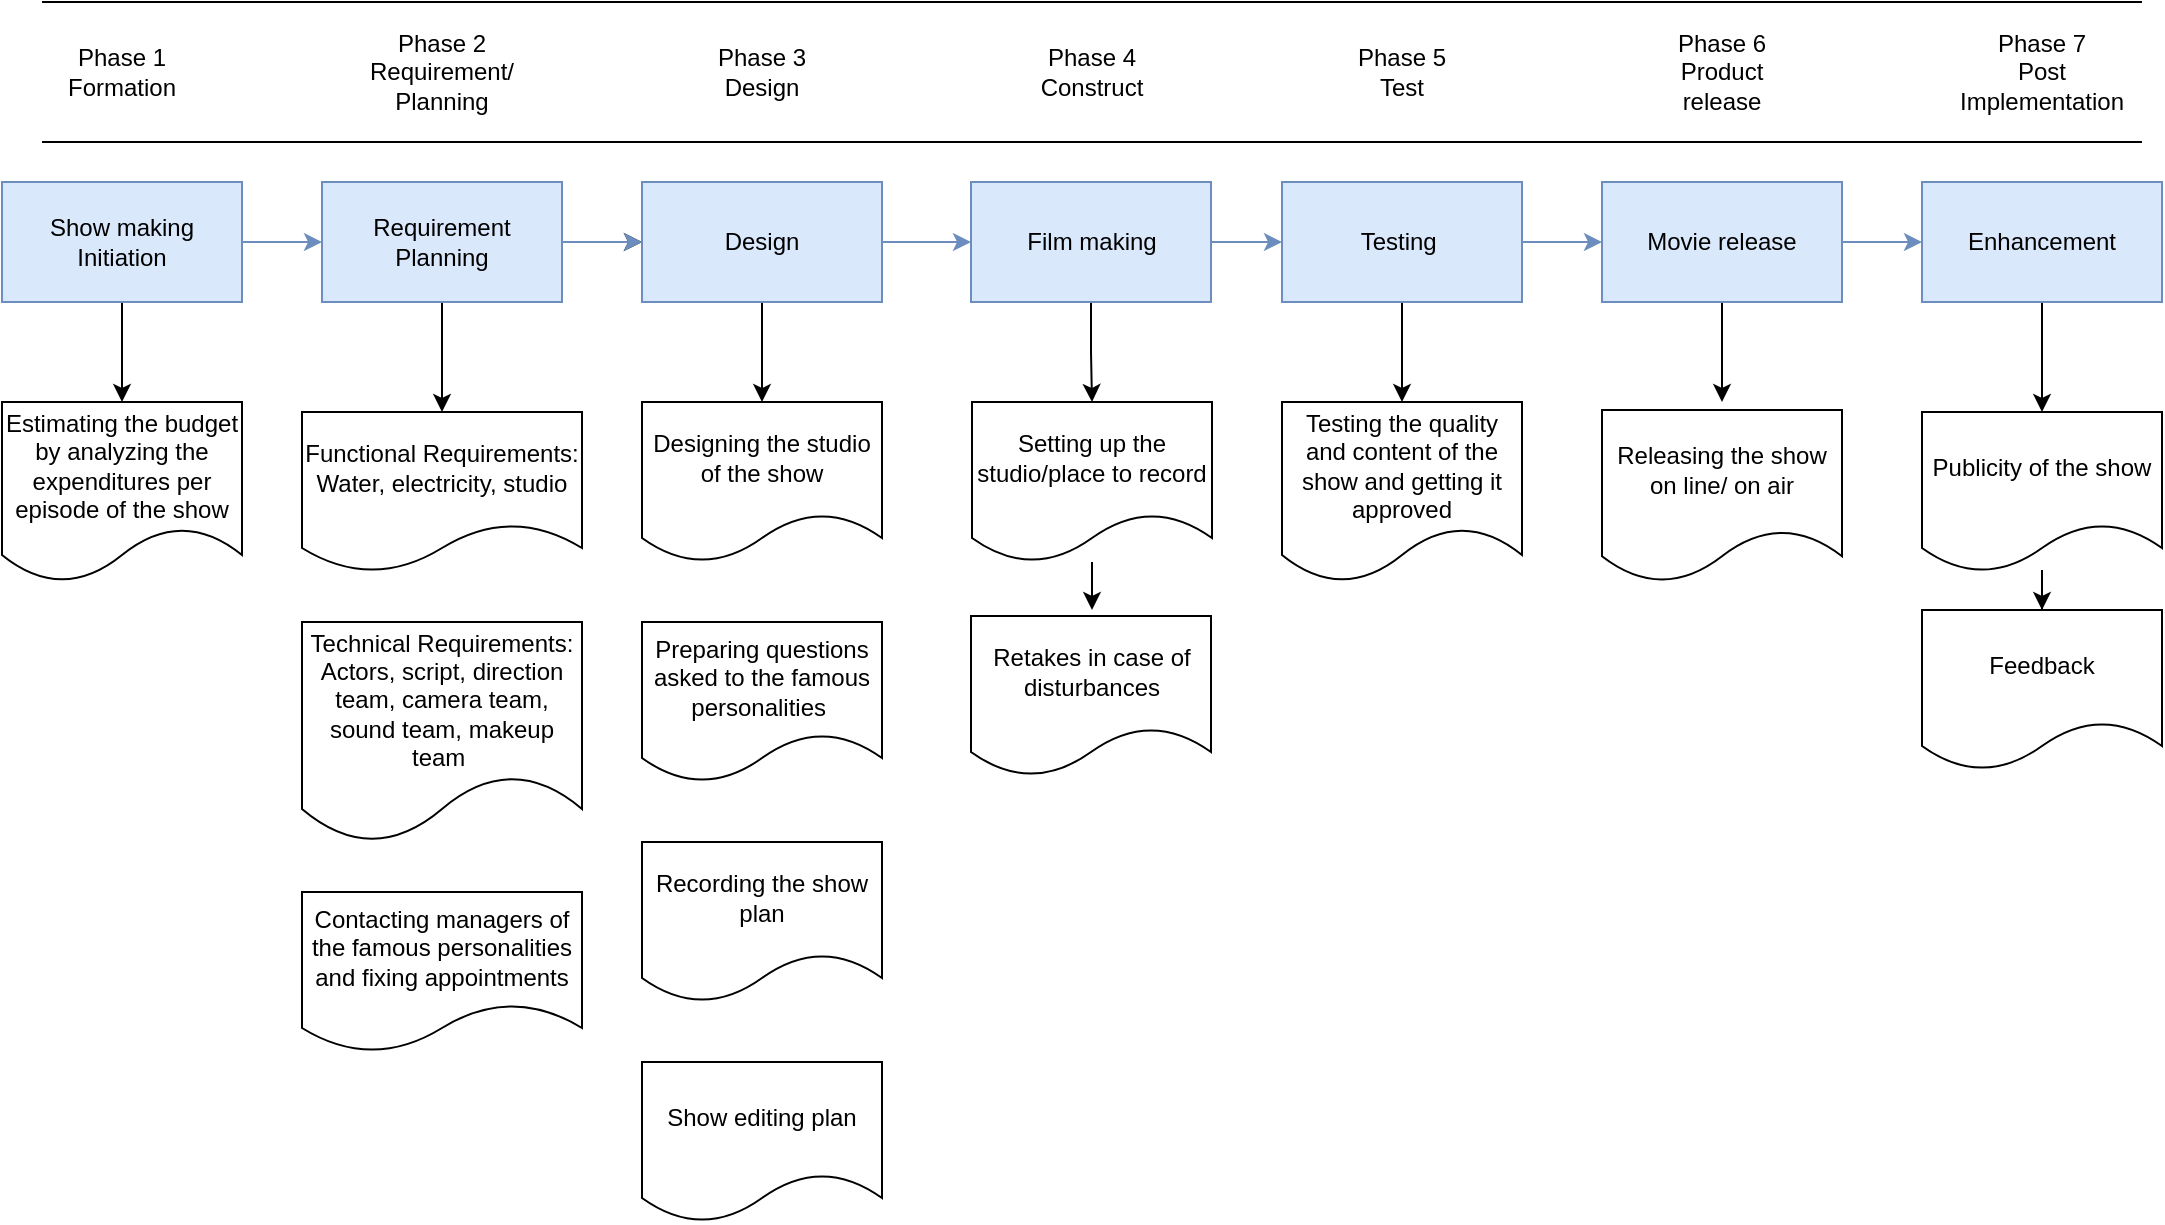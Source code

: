 <mxfile version="17.4.0" type="github">
  <diagram id="zHL9Ux5KVUl5C5yQYTjW" name="Page-1">
    <mxGraphModel dx="1278" dy="589" grid="1" gridSize="10" guides="1" tooltips="1" connect="1" arrows="1" fold="1" page="1" pageScale="1" pageWidth="850" pageHeight="1100" math="0" shadow="0">
      <root>
        <mxCell id="0" />
        <mxCell id="1" parent="0" />
        <mxCell id="7P6gkxn4acNZvpEy9sLz-1" value="" style="edgeStyle=orthogonalEdgeStyle;rounded=0;orthogonalLoop=1;jettySize=auto;html=1;fillColor=#dae8fc;strokeColor=#6c8ebf;" parent="1" source="7P6gkxn4acNZvpEy9sLz-3" target="7P6gkxn4acNZvpEy9sLz-7" edge="1">
          <mxGeometry relative="1" as="geometry" />
        </mxCell>
        <mxCell id="7P6gkxn4acNZvpEy9sLz-2" value="" style="edgeStyle=orthogonalEdgeStyle;rounded=0;orthogonalLoop=1;jettySize=auto;html=1;" parent="1" source="7P6gkxn4acNZvpEy9sLz-3" target="7P6gkxn4acNZvpEy9sLz-11" edge="1">
          <mxGeometry relative="1" as="geometry" />
        </mxCell>
        <mxCell id="7P6gkxn4acNZvpEy9sLz-3" value="Show making Initiation" style="rounded=0;whiteSpace=wrap;html=1;fillColor=#dae8fc;strokeColor=#6c8ebf;" parent="1" vertex="1">
          <mxGeometry x="40" y="200" width="120" height="60" as="geometry" />
        </mxCell>
        <mxCell id="7P6gkxn4acNZvpEy9sLz-4" value="" style="edgeStyle=orthogonalEdgeStyle;rounded=0;orthogonalLoop=1;jettySize=auto;html=1;" parent="1" source="7P6gkxn4acNZvpEy9sLz-7" target="7P6gkxn4acNZvpEy9sLz-10" edge="1">
          <mxGeometry relative="1" as="geometry" />
        </mxCell>
        <mxCell id="7P6gkxn4acNZvpEy9sLz-5" value="" style="edgeStyle=orthogonalEdgeStyle;rounded=0;orthogonalLoop=1;jettySize=auto;html=1;" parent="1" source="7P6gkxn4acNZvpEy9sLz-7" target="7P6gkxn4acNZvpEy9sLz-13" edge="1">
          <mxGeometry relative="1" as="geometry" />
        </mxCell>
        <mxCell id="7P6gkxn4acNZvpEy9sLz-6" value="" style="edgeStyle=orthogonalEdgeStyle;rounded=0;orthogonalLoop=1;jettySize=auto;html=1;fillColor=#dae8fc;strokeColor=#6c8ebf;" parent="1" source="7P6gkxn4acNZvpEy9sLz-7" target="7P6gkxn4acNZvpEy9sLz-10" edge="1">
          <mxGeometry relative="1" as="geometry" />
        </mxCell>
        <mxCell id="7P6gkxn4acNZvpEy9sLz-7" value="Requirement&lt;br&gt;Planning" style="rounded=0;whiteSpace=wrap;html=1;fillColor=#dae8fc;strokeColor=#6c8ebf;" parent="1" vertex="1">
          <mxGeometry x="200" y="200" width="120" height="60" as="geometry" />
        </mxCell>
        <mxCell id="7P6gkxn4acNZvpEy9sLz-8" value="" style="edgeStyle=orthogonalEdgeStyle;rounded=0;orthogonalLoop=1;jettySize=auto;html=1;" parent="1" source="7P6gkxn4acNZvpEy9sLz-10" target="7P6gkxn4acNZvpEy9sLz-18" edge="1">
          <mxGeometry relative="1" as="geometry" />
        </mxCell>
        <mxCell id="7P6gkxn4acNZvpEy9sLz-9" value="" style="edgeStyle=orthogonalEdgeStyle;rounded=0;orthogonalLoop=1;jettySize=auto;html=1;fillColor=#dae8fc;strokeColor=#6c8ebf;" parent="1" source="7P6gkxn4acNZvpEy9sLz-10" target="7P6gkxn4acNZvpEy9sLz-25" edge="1">
          <mxGeometry relative="1" as="geometry" />
        </mxCell>
        <mxCell id="7P6gkxn4acNZvpEy9sLz-10" value="Design" style="rounded=0;whiteSpace=wrap;html=1;fillColor=#dae8fc;strokeColor=#6c8ebf;" parent="1" vertex="1">
          <mxGeometry x="360" y="200" width="120" height="60" as="geometry" />
        </mxCell>
        <mxCell id="7P6gkxn4acNZvpEy9sLz-11" value="Estimating the budget by analyzing the expenditures per episode of the show" style="shape=document;whiteSpace=wrap;html=1;boundedLbl=1;" parent="1" vertex="1">
          <mxGeometry x="40" y="310" width="120" height="90" as="geometry" />
        </mxCell>
        <mxCell id="7P6gkxn4acNZvpEy9sLz-13" value="Functional Requirements:&lt;br&gt;Water, electricity, studio" style="shape=document;whiteSpace=wrap;html=1;boundedLbl=1;rounded=0;" parent="1" vertex="1">
          <mxGeometry x="190" y="315" width="140" height="80" as="geometry" />
        </mxCell>
        <mxCell id="7P6gkxn4acNZvpEy9sLz-15" value="Technical Requirements:&lt;br&gt;Actors, script, direction team, camera team, sound team, makeup team&amp;nbsp;" style="shape=document;whiteSpace=wrap;html=1;boundedLbl=1;rounded=0;" parent="1" vertex="1">
          <mxGeometry x="190" y="420" width="140" height="110" as="geometry" />
        </mxCell>
        <mxCell id="7P6gkxn4acNZvpEy9sLz-16" value="Contacting managers of the famous personalities and fixing appointments" style="shape=document;whiteSpace=wrap;html=1;boundedLbl=1;rounded=0;" parent="1" vertex="1">
          <mxGeometry x="190" y="555" width="140" height="80" as="geometry" />
        </mxCell>
        <mxCell id="7P6gkxn4acNZvpEy9sLz-18" value="Designing the studio of the show" style="shape=document;whiteSpace=wrap;html=1;boundedLbl=1;rounded=0;" parent="1" vertex="1">
          <mxGeometry x="360" y="310" width="120" height="80" as="geometry" />
        </mxCell>
        <mxCell id="7P6gkxn4acNZvpEy9sLz-20" value="Preparing questions asked to the famous personalities&amp;nbsp;" style="shape=document;whiteSpace=wrap;html=1;boundedLbl=1;rounded=0;" parent="1" vertex="1">
          <mxGeometry x="360" y="420" width="120" height="80" as="geometry" />
        </mxCell>
        <mxCell id="7P6gkxn4acNZvpEy9sLz-22" value="Recording the show plan" style="shape=document;whiteSpace=wrap;html=1;boundedLbl=1;rounded=0;" parent="1" vertex="1">
          <mxGeometry x="360" y="530" width="120" height="80" as="geometry" />
        </mxCell>
        <mxCell id="7P6gkxn4acNZvpEy9sLz-23" value="" style="edgeStyle=orthogonalEdgeStyle;rounded=0;orthogonalLoop=1;jettySize=auto;html=1;" parent="1" source="7P6gkxn4acNZvpEy9sLz-25" target="7P6gkxn4acNZvpEy9sLz-27" edge="1">
          <mxGeometry relative="1" as="geometry" />
        </mxCell>
        <mxCell id="7P6gkxn4acNZvpEy9sLz-24" value="" style="edgeStyle=orthogonalEdgeStyle;rounded=0;orthogonalLoop=1;jettySize=auto;html=1;fillColor=#dae8fc;strokeColor=#6c8ebf;" parent="1" source="7P6gkxn4acNZvpEy9sLz-25" target="7P6gkxn4acNZvpEy9sLz-33" edge="1">
          <mxGeometry relative="1" as="geometry" />
        </mxCell>
        <mxCell id="7P6gkxn4acNZvpEy9sLz-25" value="Film making" style="rounded=0;whiteSpace=wrap;html=1;fillColor=#dae8fc;strokeColor=#6c8ebf;" parent="1" vertex="1">
          <mxGeometry x="524.5" y="200" width="120" height="60" as="geometry" />
        </mxCell>
        <mxCell id="7P6gkxn4acNZvpEy9sLz-26" value="" style="edgeStyle=orthogonalEdgeStyle;rounded=0;orthogonalLoop=1;jettySize=auto;html=1;" parent="1" source="7P6gkxn4acNZvpEy9sLz-27" edge="1">
          <mxGeometry relative="1" as="geometry">
            <mxPoint x="585" y="414" as="targetPoint" />
          </mxGeometry>
        </mxCell>
        <mxCell id="7P6gkxn4acNZvpEy9sLz-27" value="Setting up the studio/place to record" style="shape=document;whiteSpace=wrap;html=1;boundedLbl=1;rounded=0;" parent="1" vertex="1">
          <mxGeometry x="525" y="310" width="120" height="80" as="geometry" />
        </mxCell>
        <mxCell id="7P6gkxn4acNZvpEy9sLz-30" value="Retakes in case of disturbances" style="shape=document;whiteSpace=wrap;html=1;boundedLbl=1;rounded=0;" parent="1" vertex="1">
          <mxGeometry x="524.5" y="417" width="120" height="80" as="geometry" />
        </mxCell>
        <mxCell id="7P6gkxn4acNZvpEy9sLz-31" value="" style="edgeStyle=orthogonalEdgeStyle;rounded=0;orthogonalLoop=1;jettySize=auto;html=1;" parent="1" source="7P6gkxn4acNZvpEy9sLz-33" target="7P6gkxn4acNZvpEy9sLz-34" edge="1">
          <mxGeometry relative="1" as="geometry" />
        </mxCell>
        <mxCell id="7P6gkxn4acNZvpEy9sLz-32" value="" style="edgeStyle=orthogonalEdgeStyle;rounded=0;orthogonalLoop=1;jettySize=auto;html=1;fillColor=#dae8fc;strokeColor=#6c8ebf;" parent="1" source="7P6gkxn4acNZvpEy9sLz-33" target="7P6gkxn4acNZvpEy9sLz-38" edge="1">
          <mxGeometry relative="1" as="geometry" />
        </mxCell>
        <mxCell id="7P6gkxn4acNZvpEy9sLz-33" value="Testing&amp;nbsp;" style="rounded=0;whiteSpace=wrap;html=1;fillColor=#dae8fc;strokeColor=#6c8ebf;" parent="1" vertex="1">
          <mxGeometry x="680" y="200" width="120" height="60" as="geometry" />
        </mxCell>
        <mxCell id="7P6gkxn4acNZvpEy9sLz-34" value="Testing the quality and content of the show and getting it approved" style="shape=document;whiteSpace=wrap;html=1;boundedLbl=1;rounded=0;" parent="1" vertex="1">
          <mxGeometry x="680" y="310" width="120" height="90" as="geometry" />
        </mxCell>
        <mxCell id="7P6gkxn4acNZvpEy9sLz-35" value="Show editing plan" style="shape=document;whiteSpace=wrap;html=1;boundedLbl=1;rounded=0;" parent="1" vertex="1">
          <mxGeometry x="360" y="640" width="120" height="80" as="geometry" />
        </mxCell>
        <mxCell id="7P6gkxn4acNZvpEy9sLz-36" value="" style="edgeStyle=orthogonalEdgeStyle;rounded=0;orthogonalLoop=1;jettySize=auto;html=1;" parent="1" source="7P6gkxn4acNZvpEy9sLz-38" edge="1">
          <mxGeometry relative="1" as="geometry">
            <mxPoint x="900" y="310" as="targetPoint" />
          </mxGeometry>
        </mxCell>
        <mxCell id="7P6gkxn4acNZvpEy9sLz-37" value="" style="edgeStyle=orthogonalEdgeStyle;rounded=0;orthogonalLoop=1;jettySize=auto;html=1;fillColor=#dae8fc;strokeColor=#6c8ebf;" parent="1" source="7P6gkxn4acNZvpEy9sLz-38" target="7P6gkxn4acNZvpEy9sLz-43" edge="1">
          <mxGeometry relative="1" as="geometry" />
        </mxCell>
        <mxCell id="7P6gkxn4acNZvpEy9sLz-38" value="Movie release" style="whiteSpace=wrap;html=1;rounded=0;fillColor=#dae8fc;strokeColor=#6c8ebf;" parent="1" vertex="1">
          <mxGeometry x="840" y="200" width="120" height="60" as="geometry" />
        </mxCell>
        <mxCell id="7P6gkxn4acNZvpEy9sLz-41" value="Releasing the show on line/ on air" style="shape=document;whiteSpace=wrap;html=1;boundedLbl=1;rounded=0;" parent="1" vertex="1">
          <mxGeometry x="840" y="314" width="120" height="86" as="geometry" />
        </mxCell>
        <mxCell id="7P6gkxn4acNZvpEy9sLz-42" value="" style="edgeStyle=orthogonalEdgeStyle;rounded=0;orthogonalLoop=1;jettySize=auto;html=1;" parent="1" source="7P6gkxn4acNZvpEy9sLz-43" target="7P6gkxn4acNZvpEy9sLz-45" edge="1">
          <mxGeometry relative="1" as="geometry" />
        </mxCell>
        <mxCell id="7P6gkxn4acNZvpEy9sLz-43" value="Enhancement" style="whiteSpace=wrap;html=1;rounded=0;fillColor=#dae8fc;strokeColor=#6c8ebf;" parent="1" vertex="1">
          <mxGeometry x="1000" y="200" width="120" height="60" as="geometry" />
        </mxCell>
        <mxCell id="7P6gkxn4acNZvpEy9sLz-44" value="" style="edgeStyle=orthogonalEdgeStyle;rounded=0;orthogonalLoop=1;jettySize=auto;html=1;" parent="1" source="7P6gkxn4acNZvpEy9sLz-45" target="7P6gkxn4acNZvpEy9sLz-46" edge="1">
          <mxGeometry relative="1" as="geometry" />
        </mxCell>
        <mxCell id="7P6gkxn4acNZvpEy9sLz-45" value="Publicity of the show" style="shape=document;whiteSpace=wrap;html=1;boundedLbl=1;rounded=0;" parent="1" vertex="1">
          <mxGeometry x="1000" y="315" width="120" height="80" as="geometry" />
        </mxCell>
        <mxCell id="7P6gkxn4acNZvpEy9sLz-46" value="Feedback" style="shape=document;whiteSpace=wrap;html=1;boundedLbl=1;rounded=0;" parent="1" vertex="1">
          <mxGeometry x="1000" y="414" width="120" height="80" as="geometry" />
        </mxCell>
        <mxCell id="7P6gkxn4acNZvpEy9sLz-47" value="Phase 1&lt;br&gt;Formation" style="text;html=1;strokeColor=none;fillColor=none;align=center;verticalAlign=middle;whiteSpace=wrap;rounded=0;" parent="1" vertex="1">
          <mxGeometry x="70" y="130" width="60" height="30" as="geometry" />
        </mxCell>
        <mxCell id="7P6gkxn4acNZvpEy9sLz-48" value="Phase 2&lt;br&gt;Requirement/ Planning" style="text;html=1;strokeColor=none;fillColor=none;align=center;verticalAlign=middle;whiteSpace=wrap;rounded=0;" parent="1" vertex="1">
          <mxGeometry x="230" y="130" width="60" height="30" as="geometry" />
        </mxCell>
        <mxCell id="7P6gkxn4acNZvpEy9sLz-49" value="Phase 3&lt;br&gt;Design" style="text;html=1;strokeColor=none;fillColor=none;align=center;verticalAlign=middle;whiteSpace=wrap;rounded=0;" parent="1" vertex="1">
          <mxGeometry x="390" y="130" width="60" height="30" as="geometry" />
        </mxCell>
        <mxCell id="7P6gkxn4acNZvpEy9sLz-50" value="Phase 4&lt;br&gt;Construct" style="text;html=1;strokeColor=none;fillColor=none;align=center;verticalAlign=middle;whiteSpace=wrap;rounded=0;" parent="1" vertex="1">
          <mxGeometry x="555" y="130" width="60" height="30" as="geometry" />
        </mxCell>
        <mxCell id="7P6gkxn4acNZvpEy9sLz-51" value="Phase 5&lt;br&gt;Test" style="text;html=1;strokeColor=none;fillColor=none;align=center;verticalAlign=middle;whiteSpace=wrap;rounded=0;" parent="1" vertex="1">
          <mxGeometry x="710" y="130" width="60" height="30" as="geometry" />
        </mxCell>
        <mxCell id="7P6gkxn4acNZvpEy9sLz-52" value="Phase 6&lt;br&gt;Product release" style="text;html=1;strokeColor=none;fillColor=none;align=center;verticalAlign=middle;whiteSpace=wrap;rounded=0;" parent="1" vertex="1">
          <mxGeometry x="870" y="130" width="60" height="30" as="geometry" />
        </mxCell>
        <mxCell id="7P6gkxn4acNZvpEy9sLz-53" value="Phase 7&lt;br&gt;Post Implementation" style="text;html=1;strokeColor=none;fillColor=none;align=center;verticalAlign=middle;whiteSpace=wrap;rounded=0;" parent="1" vertex="1">
          <mxGeometry x="1030" y="130" width="60" height="30" as="geometry" />
        </mxCell>
        <mxCell id="7P6gkxn4acNZvpEy9sLz-54" value="" style="endArrow=none;html=1;rounded=0;" parent="1" edge="1">
          <mxGeometry width="50" height="50" relative="1" as="geometry">
            <mxPoint x="60" y="110" as="sourcePoint" />
            <mxPoint x="1110" y="110" as="targetPoint" />
          </mxGeometry>
        </mxCell>
        <mxCell id="7P6gkxn4acNZvpEy9sLz-55" value="" style="endArrow=none;html=1;rounded=0;" parent="1" edge="1">
          <mxGeometry width="50" height="50" relative="1" as="geometry">
            <mxPoint x="60" y="180" as="sourcePoint" />
            <mxPoint x="1110" y="180" as="targetPoint" />
          </mxGeometry>
        </mxCell>
      </root>
    </mxGraphModel>
  </diagram>
</mxfile>
